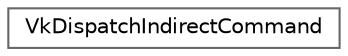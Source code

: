 digraph "类继承关系图"
{
 // LATEX_PDF_SIZE
  bgcolor="transparent";
  edge [fontname=Helvetica,fontsize=10,labelfontname=Helvetica,labelfontsize=10];
  node [fontname=Helvetica,fontsize=10,shape=box,height=0.2,width=0.4];
  rankdir="LR";
  Node0 [id="Node000000",label="VkDispatchIndirectCommand",height=0.2,width=0.4,color="grey40", fillcolor="white", style="filled",URL="$struct_vk_dispatch_indirect_command.html",tooltip=" "];
}

